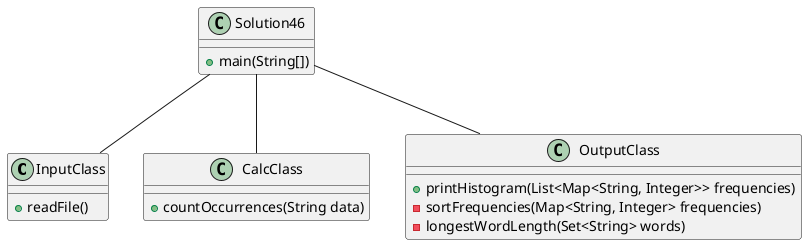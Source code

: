 @startuml

class InputClass {
  +readFile()
}

class CalcClass {
  +countOccurrences(String data)
}


class OutputClass {
  +printHistogram(List<Map<String, Integer>> frequencies)
  -sortFrequencies(Map<String, Integer> frequencies)
  -longestWordLength(Set<String> words)
}

class Solution46 {
+main(String[])
}

Solution46 -- InputClass
Solution46 -- CalcClass
Solution46 -- OutputClass

@enduml